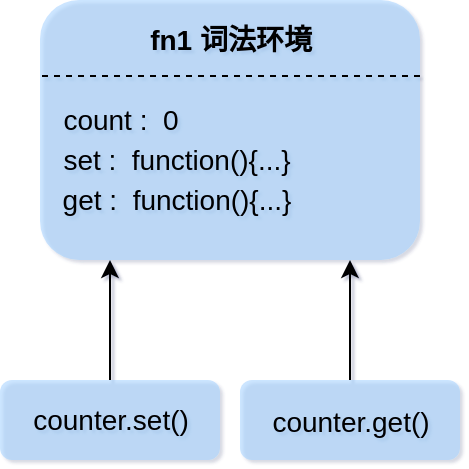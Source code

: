 <mxfile version="13.9.8" type="device"><diagram id="LtVfOZGttA436xNtb7Hc" name="第 1 页"><mxGraphModel dx="1038" dy="492" grid="1" gridSize="10" guides="1" tooltips="1" connect="1" arrows="1" fold="1" page="1" pageScale="1" pageWidth="827" pageHeight="1169" math="0" shadow="1"><root><mxCell id="0"/><mxCell id="1" parent="0"/><mxCell id="MqMpAxPFTVkqtaIRsBWa-1" value="" style="rounded=1;whiteSpace=wrap;html=1;opacity=50;glass=0;shadow=0;strokeColor=none;fillColor=#99CCFF;" vertex="1" parent="1"><mxGeometry x="100" y="242" width="190" height="130" as="geometry"/></mxCell><mxCell id="MqMpAxPFTVkqtaIRsBWa-2" value="fn1 词法环境" style="text;html=1;resizable=0;autosize=1;align=center;verticalAlign=middle;points=[];fillColor=none;strokeColor=none;rounded=0;fontSize=14;fontStyle=1" vertex="1" parent="1"><mxGeometry x="145" y="252" width="100" height="20" as="geometry"/></mxCell><mxCell id="MqMpAxPFTVkqtaIRsBWa-3" value="count :&amp;nbsp; 0" style="text;html=1;resizable=0;autosize=1;align=center;verticalAlign=middle;points=[];fillColor=none;strokeColor=none;rounded=0;fontStyle=0;fontSize=14;" vertex="1" parent="1"><mxGeometry x="105" y="292" width="70" height="20" as="geometry"/></mxCell><mxCell id="MqMpAxPFTVkqtaIRsBWa-4" value="" style="endArrow=none;html=1;fontSize=14;dashed=1;" edge="1" parent="1"><mxGeometry width="50" height="50" relative="1" as="geometry"><mxPoint x="101" y="280" as="sourcePoint"/><mxPoint x="290" y="280" as="targetPoint"/><Array as="points"/></mxGeometry></mxCell><mxCell id="MqMpAxPFTVkqtaIRsBWa-10" value="set :&amp;nbsp; function(){...}" style="text;html=1;resizable=0;autosize=1;align=center;verticalAlign=middle;points=[];fillColor=none;strokeColor=none;rounded=0;shadow=0;glass=0;fontSize=14;opacity=50;" vertex="1" parent="1"><mxGeometry x="103" y="312" width="130" height="20" as="geometry"/></mxCell><mxCell id="MqMpAxPFTVkqtaIRsBWa-12" value="" style="rounded=1;whiteSpace=wrap;html=1;shadow=0;glass=0;fillColor=#99CCFF;fontSize=14;opacity=50;strokeColor=none;" vertex="1" parent="1"><mxGeometry x="80" y="432" width="110" height="40" as="geometry"/></mxCell><mxCell id="MqMpAxPFTVkqtaIRsBWa-13" value="counter.set()" style="text;html=1;resizable=0;autosize=1;align=center;verticalAlign=middle;points=[];fillColor=none;strokeColor=none;rounded=0;shadow=0;glass=0;fontSize=14;opacity=50;" vertex="1" parent="1"><mxGeometry x="90" y="442" width="90" height="20" as="geometry"/></mxCell><mxCell id="MqMpAxPFTVkqtaIRsBWa-17" value="" style="endArrow=classic;html=1;fontSize=14;exitX=0.5;exitY=0;exitDx=0;exitDy=0;entryX=0.5;entryY=1;entryDx=0;entryDy=0;" edge="1" parent="1" source="MqMpAxPFTVkqtaIRsBWa-12"><mxGeometry width="50" height="50" relative="1" as="geometry"><mxPoint x="290" y="412" as="sourcePoint"/><mxPoint x="135" y="372" as="targetPoint"/></mxGeometry></mxCell><mxCell id="MqMpAxPFTVkqtaIRsBWa-19" value="get :&amp;nbsp; function(){...}" style="text;html=1;resizable=0;autosize=1;align=center;verticalAlign=middle;points=[];fillColor=none;strokeColor=none;rounded=0;shadow=0;glass=0;fontSize=14;opacity=50;" vertex="1" parent="1"><mxGeometry x="103" y="332" width="130" height="20" as="geometry"/></mxCell><mxCell id="MqMpAxPFTVkqtaIRsBWa-21" value="" style="rounded=1;whiteSpace=wrap;html=1;shadow=0;glass=0;fillColor=#99CCFF;fontSize=14;opacity=50;strokeColor=none;" vertex="1" parent="1"><mxGeometry x="200" y="432" width="110" height="40" as="geometry"/></mxCell><mxCell id="MqMpAxPFTVkqtaIRsBWa-22" value="counter.get()" style="text;html=1;resizable=0;autosize=1;align=center;verticalAlign=middle;points=[];fillColor=none;strokeColor=none;rounded=0;shadow=0;glass=0;fontSize=14;opacity=50;" vertex="1" parent="1"><mxGeometry x="211" y="442" width="88" height="21" as="geometry"/></mxCell><mxCell id="MqMpAxPFTVkqtaIRsBWa-23" value="" style="endArrow=classic;html=1;fontSize=14;exitX=0.5;exitY=0;exitDx=0;exitDy=0;entryX=0.5;entryY=1;entryDx=0;entryDy=0;" edge="1" source="MqMpAxPFTVkqtaIRsBWa-21" parent="1"><mxGeometry width="50" height="50" relative="1" as="geometry"><mxPoint x="410" y="412" as="sourcePoint"/><mxPoint x="255" y="372" as="targetPoint"/></mxGeometry></mxCell></root></mxGraphModel></diagram></mxfile>